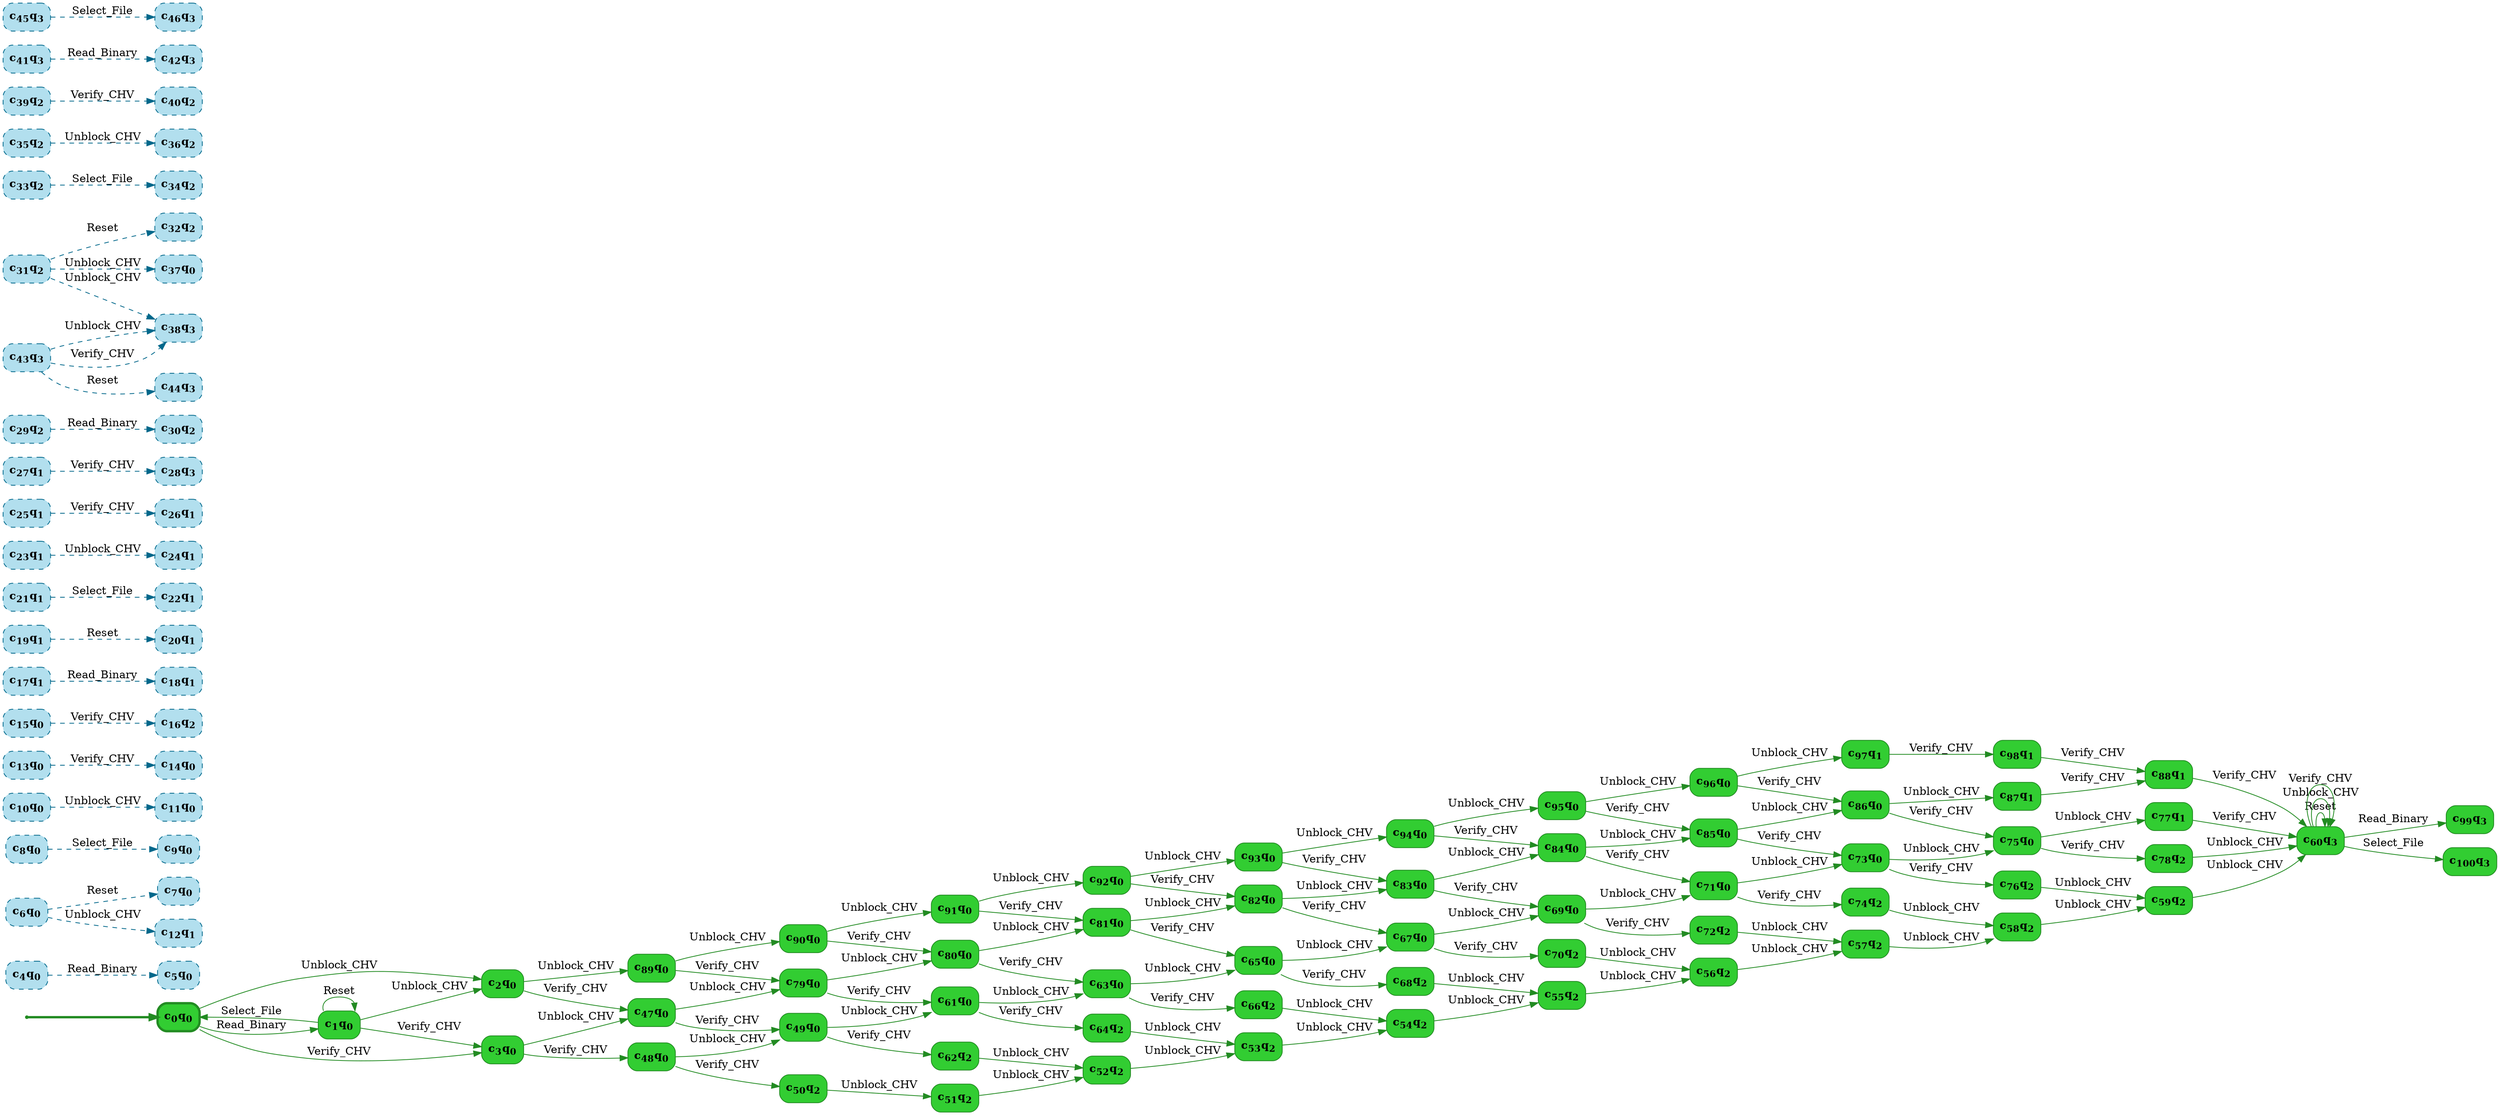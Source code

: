 digraph g {

	rankdir="LR"

	__invisible__[shape="point", color="forestgreen"]
	c0q0[label=<<b>c<sub>0</sub>q<sub>0</sub></b>>, shape="box", style="rounded, filled", fillcolor="limegreen", color="forestgreen", penwidth=3] // Initial
	c1q0[label=<<b>c<sub>1</sub>q<sub>0</sub></b>>, shape="box", style="rounded, filled", fillcolor="limegreen", color="forestgreen"]
	c2q0[label=<<b>c<sub>2</sub>q<sub>0</sub></b>>, shape="box", style="rounded, filled", fillcolor="limegreen", color="forestgreen"]
	c89q0[label=<<b>c<sub>89</sub>q<sub>0</sub></b>>, shape="box", style="rounded, filled", fillcolor="limegreen", color="forestgreen"]
	c90q0[label=<<b>c<sub>90</sub>q<sub>0</sub></b>>, shape="box", style="rounded, filled", fillcolor="limegreen", color="forestgreen"]
	c91q0[label=<<b>c<sub>91</sub>q<sub>0</sub></b>>, shape="box", style="rounded, filled", fillcolor="limegreen", color="forestgreen"]
	c92q0[label=<<b>c<sub>92</sub>q<sub>0</sub></b>>, shape="box", style="rounded, filled", fillcolor="limegreen", color="forestgreen"]
	c93q0[label=<<b>c<sub>93</sub>q<sub>0</sub></b>>, shape="box", style="rounded, filled", fillcolor="limegreen", color="forestgreen"]
	c94q0[label=<<b>c<sub>94</sub>q<sub>0</sub></b>>, shape="box", style="rounded, filled", fillcolor="limegreen", color="forestgreen"]
	c95q0[label=<<b>c<sub>95</sub>q<sub>0</sub></b>>, shape="box", style="rounded, filled", fillcolor="limegreen", color="forestgreen"]
	c96q0[label=<<b>c<sub>96</sub>q<sub>0</sub></b>>, shape="box", style="rounded, filled", fillcolor="limegreen", color="forestgreen"]
	c97q1[label=<<b>c<sub>97</sub>q<sub>1</sub></b>>, shape="box", style="rounded, filled", fillcolor="limegreen", color="forestgreen"]
	c98q1[label=<<b>c<sub>98</sub>q<sub>1</sub></b>>, shape="box", style="rounded, filled", fillcolor="limegreen", color="forestgreen"]
	c88q1[label=<<b>c<sub>88</sub>q<sub>1</sub></b>>, shape="box", style="rounded, filled", fillcolor="limegreen", color="forestgreen"]
	c60q3[label=<<b>c<sub>60</sub>q<sub>3</sub></b>>, shape="box", style="rounded, filled", fillcolor="limegreen", color="forestgreen"]
	c99q3[label=<<b>c<sub>99</sub>q<sub>3</sub></b>>, shape="box", style="rounded, filled", fillcolor="limegreen", color="forestgreen"]
	c100q3[label=<<b>c<sub>100</sub>q<sub>3</sub></b>>, shape="box", style="rounded, filled", fillcolor="limegreen", color="forestgreen"]
	c86q0[label=<<b>c<sub>86</sub>q<sub>0</sub></b>>, shape="box", style="rounded, filled", fillcolor="limegreen", color="forestgreen"]
	c87q1[label=<<b>c<sub>87</sub>q<sub>1</sub></b>>, shape="box", style="rounded, filled", fillcolor="limegreen", color="forestgreen"]
	c75q0[label=<<b>c<sub>75</sub>q<sub>0</sub></b>>, shape="box", style="rounded, filled", fillcolor="limegreen", color="forestgreen"]
	c77q1[label=<<b>c<sub>77</sub>q<sub>1</sub></b>>, shape="box", style="rounded, filled", fillcolor="limegreen", color="forestgreen"]
	c78q2[label=<<b>c<sub>78</sub>q<sub>2</sub></b>>, shape="box", style="rounded, filled", fillcolor="limegreen", color="forestgreen"]
	c85q0[label=<<b>c<sub>85</sub>q<sub>0</sub></b>>, shape="box", style="rounded, filled", fillcolor="limegreen", color="forestgreen"]
	c73q0[label=<<b>c<sub>73</sub>q<sub>0</sub></b>>, shape="box", style="rounded, filled", fillcolor="limegreen", color="forestgreen"]
	c76q2[label=<<b>c<sub>76</sub>q<sub>2</sub></b>>, shape="box", style="rounded, filled", fillcolor="limegreen", color="forestgreen"]
	c59q2[label=<<b>c<sub>59</sub>q<sub>2</sub></b>>, shape="box", style="rounded, filled", fillcolor="limegreen", color="forestgreen"]
	c84q0[label=<<b>c<sub>84</sub>q<sub>0</sub></b>>, shape="box", style="rounded, filled", fillcolor="limegreen", color="forestgreen"]
	c71q0[label=<<b>c<sub>71</sub>q<sub>0</sub></b>>, shape="box", style="rounded, filled", fillcolor="limegreen", color="forestgreen"]
	c74q2[label=<<b>c<sub>74</sub>q<sub>2</sub></b>>, shape="box", style="rounded, filled", fillcolor="limegreen", color="forestgreen"]
	c58q2[label=<<b>c<sub>58</sub>q<sub>2</sub></b>>, shape="box", style="rounded, filled", fillcolor="limegreen", color="forestgreen"]
	c83q0[label=<<b>c<sub>83</sub>q<sub>0</sub></b>>, shape="box", style="rounded, filled", fillcolor="limegreen", color="forestgreen"]
	c69q0[label=<<b>c<sub>69</sub>q<sub>0</sub></b>>, shape="box", style="rounded, filled", fillcolor="limegreen", color="forestgreen"]
	c72q2[label=<<b>c<sub>72</sub>q<sub>2</sub></b>>, shape="box", style="rounded, filled", fillcolor="limegreen", color="forestgreen"]
	c57q2[label=<<b>c<sub>57</sub>q<sub>2</sub></b>>, shape="box", style="rounded, filled", fillcolor="limegreen", color="forestgreen"]
	c82q0[label=<<b>c<sub>82</sub>q<sub>0</sub></b>>, shape="box", style="rounded, filled", fillcolor="limegreen", color="forestgreen"]
	c67q0[label=<<b>c<sub>67</sub>q<sub>0</sub></b>>, shape="box", style="rounded, filled", fillcolor="limegreen", color="forestgreen"]
	c70q2[label=<<b>c<sub>70</sub>q<sub>2</sub></b>>, shape="box", style="rounded, filled", fillcolor="limegreen", color="forestgreen"]
	c56q2[label=<<b>c<sub>56</sub>q<sub>2</sub></b>>, shape="box", style="rounded, filled", fillcolor="limegreen", color="forestgreen"]
	c81q0[label=<<b>c<sub>81</sub>q<sub>0</sub></b>>, shape="box", style="rounded, filled", fillcolor="limegreen", color="forestgreen"]
	c65q0[label=<<b>c<sub>65</sub>q<sub>0</sub></b>>, shape="box", style="rounded, filled", fillcolor="limegreen", color="forestgreen"]
	c68q2[label=<<b>c<sub>68</sub>q<sub>2</sub></b>>, shape="box", style="rounded, filled", fillcolor="limegreen", color="forestgreen"]
	c55q2[label=<<b>c<sub>55</sub>q<sub>2</sub></b>>, shape="box", style="rounded, filled", fillcolor="limegreen", color="forestgreen"]
	c80q0[label=<<b>c<sub>80</sub>q<sub>0</sub></b>>, shape="box", style="rounded, filled", fillcolor="limegreen", color="forestgreen"]
	c63q0[label=<<b>c<sub>63</sub>q<sub>0</sub></b>>, shape="box", style="rounded, filled", fillcolor="limegreen", color="forestgreen"]
	c66q2[label=<<b>c<sub>66</sub>q<sub>2</sub></b>>, shape="box", style="rounded, filled", fillcolor="limegreen", color="forestgreen"]
	c54q2[label=<<b>c<sub>54</sub>q<sub>2</sub></b>>, shape="box", style="rounded, filled", fillcolor="limegreen", color="forestgreen"]
	c79q0[label=<<b>c<sub>79</sub>q<sub>0</sub></b>>, shape="box", style="rounded, filled", fillcolor="limegreen", color="forestgreen"]
	c61q0[label=<<b>c<sub>61</sub>q<sub>0</sub></b>>, shape="box", style="rounded, filled", fillcolor="limegreen", color="forestgreen"]
	c64q2[label=<<b>c<sub>64</sub>q<sub>2</sub></b>>, shape="box", style="rounded, filled", fillcolor="limegreen", color="forestgreen"]
	c53q2[label=<<b>c<sub>53</sub>q<sub>2</sub></b>>, shape="box", style="rounded, filled", fillcolor="limegreen", color="forestgreen"]
	c47q0[label=<<b>c<sub>47</sub>q<sub>0</sub></b>>, shape="box", style="rounded, filled", fillcolor="limegreen", color="forestgreen"]
	c49q0[label=<<b>c<sub>49</sub>q<sub>0</sub></b>>, shape="box", style="rounded, filled", fillcolor="limegreen", color="forestgreen"]
	c62q2[label=<<b>c<sub>62</sub>q<sub>2</sub></b>>, shape="box", style="rounded, filled", fillcolor="limegreen", color="forestgreen"]
	c52q2[label=<<b>c<sub>52</sub>q<sub>2</sub></b>>, shape="box", style="rounded, filled", fillcolor="limegreen", color="forestgreen"]
	c3q0[label=<<b>c<sub>3</sub>q<sub>0</sub></b>>, shape="box", style="rounded, filled", fillcolor="limegreen", color="forestgreen"]
	c48q0[label=<<b>c<sub>48</sub>q<sub>0</sub></b>>, shape="box", style="rounded, filled", fillcolor="limegreen", color="forestgreen"]
	c50q2[label=<<b>c<sub>50</sub>q<sub>2</sub></b>>, shape="box", style="rounded, filled", fillcolor="limegreen", color="forestgreen"]
	c51q2[label=<<b>c<sub>51</sub>q<sub>2</sub></b>>, shape="box", style="rounded, filled", fillcolor="limegreen", color="forestgreen"]
	c4q0[label=<<b>c<sub>4</sub>q<sub>0</sub></b>>, shape="box", style="rounded, filled, dashed", fillcolor="lightblue2", color="deepskyblue4"]
	c5q0[label=<<b>c<sub>5</sub>q<sub>0</sub></b>>, shape="box", style="rounded, filled, dashed", fillcolor="lightblue2", color="deepskyblue4"]
	c6q0[label=<<b>c<sub>6</sub>q<sub>0</sub></b>>, shape="box", style="rounded, filled, dashed", fillcolor="lightblue2", color="deepskyblue4"]
	c7q0[label=<<b>c<sub>7</sub>q<sub>0</sub></b>>, shape="box", style="rounded, filled, dashed", fillcolor="lightblue2", color="deepskyblue4"]
	c8q0[label=<<b>c<sub>8</sub>q<sub>0</sub></b>>, shape="box", style="rounded, filled, dashed", fillcolor="lightblue2", color="deepskyblue4"]
	c9q0[label=<<b>c<sub>9</sub>q<sub>0</sub></b>>, shape="box", style="rounded, filled, dashed", fillcolor="lightblue2", color="deepskyblue4"]
	c10q0[label=<<b>c<sub>10</sub>q<sub>0</sub></b>>, shape="box", style="rounded, filled, dashed", fillcolor="lightblue2", color="deepskyblue4"]
	c11q0[label=<<b>c<sub>11</sub>q<sub>0</sub></b>>, shape="box", style="rounded, filled, dashed", fillcolor="lightblue2", color="deepskyblue4"]
	c12q1[label=<<b>c<sub>12</sub>q<sub>1</sub></b>>, shape="box", style="rounded, filled, dashed", fillcolor="lightblue2", color="deepskyblue4"]
	c13q0[label=<<b>c<sub>13</sub>q<sub>0</sub></b>>, shape="box", style="rounded, filled, dashed", fillcolor="lightblue2", color="deepskyblue4"]
	c14q0[label=<<b>c<sub>14</sub>q<sub>0</sub></b>>, shape="box", style="rounded, filled, dashed", fillcolor="lightblue2", color="deepskyblue4"]
	c15q0[label=<<b>c<sub>15</sub>q<sub>0</sub></b>>, shape="box", style="rounded, filled, dashed", fillcolor="lightblue2", color="deepskyblue4"]
	c16q2[label=<<b>c<sub>16</sub>q<sub>2</sub></b>>, shape="box", style="rounded, filled, dashed", fillcolor="lightblue2", color="deepskyblue4"]
	c17q1[label=<<b>c<sub>17</sub>q<sub>1</sub></b>>, shape="box", style="rounded, filled, dashed", fillcolor="lightblue2", color="deepskyblue4"]
	c18q1[label=<<b>c<sub>18</sub>q<sub>1</sub></b>>, shape="box", style="rounded, filled, dashed", fillcolor="lightblue2", color="deepskyblue4"]
	c19q1[label=<<b>c<sub>19</sub>q<sub>1</sub></b>>, shape="box", style="rounded, filled, dashed", fillcolor="lightblue2", color="deepskyblue4"]
	c20q1[label=<<b>c<sub>20</sub>q<sub>1</sub></b>>, shape="box", style="rounded, filled, dashed", fillcolor="lightblue2", color="deepskyblue4"]
	c21q1[label=<<b>c<sub>21</sub>q<sub>1</sub></b>>, shape="box", style="rounded, filled, dashed", fillcolor="lightblue2", color="deepskyblue4"]
	c22q1[label=<<b>c<sub>22</sub>q<sub>1</sub></b>>, shape="box", style="rounded, filled, dashed", fillcolor="lightblue2", color="deepskyblue4"]
	c23q1[label=<<b>c<sub>23</sub>q<sub>1</sub></b>>, shape="box", style="rounded, filled, dashed", fillcolor="lightblue2", color="deepskyblue4"]
	c24q1[label=<<b>c<sub>24</sub>q<sub>1</sub></b>>, shape="box", style="rounded, filled, dashed", fillcolor="lightblue2", color="deepskyblue4"]
	c25q1[label=<<b>c<sub>25</sub>q<sub>1</sub></b>>, shape="box", style="rounded, filled, dashed", fillcolor="lightblue2", color="deepskyblue4"]
	c26q1[label=<<b>c<sub>26</sub>q<sub>1</sub></b>>, shape="box", style="rounded, filled, dashed", fillcolor="lightblue2", color="deepskyblue4"]
	c27q1[label=<<b>c<sub>27</sub>q<sub>1</sub></b>>, shape="box", style="rounded, filled, dashed", fillcolor="lightblue2", color="deepskyblue4"]
	c28q3[label=<<b>c<sub>28</sub>q<sub>3</sub></b>>, shape="box", style="rounded, filled, dashed", fillcolor="lightblue2", color="deepskyblue4"]
	c29q2[label=<<b>c<sub>29</sub>q<sub>2</sub></b>>, shape="box", style="rounded, filled, dashed", fillcolor="lightblue2", color="deepskyblue4"]
	c30q2[label=<<b>c<sub>30</sub>q<sub>2</sub></b>>, shape="box", style="rounded, filled, dashed", fillcolor="lightblue2", color="deepskyblue4"]
	c31q2[label=<<b>c<sub>31</sub>q<sub>2</sub></b>>, shape="box", style="rounded, filled, dashed", fillcolor="lightblue2", color="deepskyblue4"]
	c32q2[label=<<b>c<sub>32</sub>q<sub>2</sub></b>>, shape="box", style="rounded, filled, dashed", fillcolor="lightblue2", color="deepskyblue4"]
	c33q2[label=<<b>c<sub>33</sub>q<sub>2</sub></b>>, shape="box", style="rounded, filled, dashed", fillcolor="lightblue2", color="deepskyblue4"]
	c34q2[label=<<b>c<sub>34</sub>q<sub>2</sub></b>>, shape="box", style="rounded, filled, dashed", fillcolor="lightblue2", color="deepskyblue4"]
	c35q2[label=<<b>c<sub>35</sub>q<sub>2</sub></b>>, shape="box", style="rounded, filled, dashed", fillcolor="lightblue2", color="deepskyblue4"]
	c36q2[label=<<b>c<sub>36</sub>q<sub>2</sub></b>>, shape="box", style="rounded, filled, dashed", fillcolor="lightblue2", color="deepskyblue4"]
	c37q0[label=<<b>c<sub>37</sub>q<sub>0</sub></b>>, shape="box", style="rounded, filled, dashed", fillcolor="lightblue2", color="deepskyblue4"]
	c38q3[label=<<b>c<sub>38</sub>q<sub>3</sub></b>>, shape="box", style="rounded, filled, dashed", fillcolor="lightblue2", color="deepskyblue4"]
	c39q2[label=<<b>c<sub>39</sub>q<sub>2</sub></b>>, shape="box", style="rounded, filled, dashed", fillcolor="lightblue2", color="deepskyblue4"]
	c40q2[label=<<b>c<sub>40</sub>q<sub>2</sub></b>>, shape="box", style="rounded, filled, dashed", fillcolor="lightblue2", color="deepskyblue4"]
	c41q3[label=<<b>c<sub>41</sub>q<sub>3</sub></b>>, shape="box", style="rounded, filled, dashed", fillcolor="lightblue2", color="deepskyblue4"]
	c42q3[label=<<b>c<sub>42</sub>q<sub>3</sub></b>>, shape="box", style="rounded, filled, dashed", fillcolor="lightblue2", color="deepskyblue4"]
	c43q3[label=<<b>c<sub>43</sub>q<sub>3</sub></b>>, shape="box", style="rounded, filled, dashed", fillcolor="lightblue2", color="deepskyblue4"]
	c44q3[label=<<b>c<sub>44</sub>q<sub>3</sub></b>>, shape="box", style="rounded, filled, dashed", fillcolor="lightblue2", color="deepskyblue4"]
	c45q3[label=<<b>c<sub>45</sub>q<sub>3</sub></b>>, shape="box", style="rounded, filled, dashed", fillcolor="lightblue2", color="deepskyblue4"]
	c46q3[label=<<b>c<sub>46</sub>q<sub>3</sub></b>>, shape="box", style="rounded, filled, dashed", fillcolor="lightblue2", color="deepskyblue4"]

	__invisible__ -> c0q0[penwidth=3, color="forestgreen"]
	c0q0 -> c1q0[label=<Read_Binary>, color="forestgreen"]
	c1q0 -> c1q0[label=<Reset>, color="forestgreen"]
	c1q0 -> c0q0[label=<Select_File>, color="forestgreen"]
	c1q0 -> c2q0[label=<Unblock_CHV>, color="forestgreen"]
	c2q0 -> c89q0[label=<Unblock_CHV>, color="forestgreen"]
	c89q0 -> c90q0[label=<Unblock_CHV>, color="forestgreen"]
	c90q0 -> c91q0[label=<Unblock_CHV>, color="forestgreen"]
	c91q0 -> c92q0[label=<Unblock_CHV>, color="forestgreen"]
	c92q0 -> c93q0[label=<Unblock_CHV>, color="forestgreen"]
	c93q0 -> c94q0[label=<Unblock_CHV>, color="forestgreen"]
	c94q0 -> c95q0[label=<Unblock_CHV>, color="forestgreen"]
	c95q0 -> c96q0[label=<Unblock_CHV>, color="forestgreen"]
	c96q0 -> c97q1[label=<Unblock_CHV>, color="forestgreen"]
	c97q1 -> c98q1[label=<Verify_CHV>, color="forestgreen"]
	c98q1 -> c88q1[label=<Verify_CHV>, color="forestgreen"]
	c88q1 -> c60q3[label=<Verify_CHV>, color="forestgreen"]
	c60q3 -> c99q3[label=<Read_Binary>, color="forestgreen"]
	c60q3 -> c60q3[label=<Reset>, color="forestgreen"]
	c60q3 -> c100q3[label=<Select_File>, color="forestgreen"]
	c60q3 -> c60q3[label=<Unblock_CHV>, color="forestgreen"]
	c60q3 -> c60q3[label=<Verify_CHV>, color="forestgreen"]
	c96q0 -> c86q0[label=<Verify_CHV>, color="forestgreen"]
	c86q0 -> c87q1[label=<Unblock_CHV>, color="forestgreen"]
	c87q1 -> c88q1[label=<Verify_CHV>, color="forestgreen"]
	c86q0 -> c75q0[label=<Verify_CHV>, color="forestgreen"]
	c75q0 -> c77q1[label=<Unblock_CHV>, color="forestgreen"]
	c77q1 -> c60q3[label=<Verify_CHV>, color="forestgreen"]
	c75q0 -> c78q2[label=<Verify_CHV>, color="forestgreen"]
	c78q2 -> c60q3[label=<Unblock_CHV>, color="forestgreen"]
	c95q0 -> c85q0[label=<Verify_CHV>, color="forestgreen"]
	c85q0 -> c86q0[label=<Unblock_CHV>, color="forestgreen"]
	c85q0 -> c73q0[label=<Verify_CHV>, color="forestgreen"]
	c73q0 -> c75q0[label=<Unblock_CHV>, color="forestgreen"]
	c73q0 -> c76q2[label=<Verify_CHV>, color="forestgreen"]
	c76q2 -> c59q2[label=<Unblock_CHV>, color="forestgreen"]
	c59q2 -> c60q3[label=<Unblock_CHV>, color="forestgreen"]
	c94q0 -> c84q0[label=<Verify_CHV>, color="forestgreen"]
	c84q0 -> c85q0[label=<Unblock_CHV>, color="forestgreen"]
	c84q0 -> c71q0[label=<Verify_CHV>, color="forestgreen"]
	c71q0 -> c73q0[label=<Unblock_CHV>, color="forestgreen"]
	c71q0 -> c74q2[label=<Verify_CHV>, color="forestgreen"]
	c74q2 -> c58q2[label=<Unblock_CHV>, color="forestgreen"]
	c58q2 -> c59q2[label=<Unblock_CHV>, color="forestgreen"]
	c93q0 -> c83q0[label=<Verify_CHV>, color="forestgreen"]
	c83q0 -> c84q0[label=<Unblock_CHV>, color="forestgreen"]
	c83q0 -> c69q0[label=<Verify_CHV>, color="forestgreen"]
	c69q0 -> c71q0[label=<Unblock_CHV>, color="forestgreen"]
	c69q0 -> c72q2[label=<Verify_CHV>, color="forestgreen"]
	c72q2 -> c57q2[label=<Unblock_CHV>, color="forestgreen"]
	c57q2 -> c58q2[label=<Unblock_CHV>, color="forestgreen"]
	c92q0 -> c82q0[label=<Verify_CHV>, color="forestgreen"]
	c82q0 -> c83q0[label=<Unblock_CHV>, color="forestgreen"]
	c82q0 -> c67q0[label=<Verify_CHV>, color="forestgreen"]
	c67q0 -> c69q0[label=<Unblock_CHV>, color="forestgreen"]
	c67q0 -> c70q2[label=<Verify_CHV>, color="forestgreen"]
	c70q2 -> c56q2[label=<Unblock_CHV>, color="forestgreen"]
	c56q2 -> c57q2[label=<Unblock_CHV>, color="forestgreen"]
	c91q0 -> c81q0[label=<Verify_CHV>, color="forestgreen"]
	c81q0 -> c82q0[label=<Unblock_CHV>, color="forestgreen"]
	c81q0 -> c65q0[label=<Verify_CHV>, color="forestgreen"]
	c65q0 -> c67q0[label=<Unblock_CHV>, color="forestgreen"]
	c65q0 -> c68q2[label=<Verify_CHV>, color="forestgreen"]
	c68q2 -> c55q2[label=<Unblock_CHV>, color="forestgreen"]
	c55q2 -> c56q2[label=<Unblock_CHV>, color="forestgreen"]
	c90q0 -> c80q0[label=<Verify_CHV>, color="forestgreen"]
	c80q0 -> c81q0[label=<Unblock_CHV>, color="forestgreen"]
	c80q0 -> c63q0[label=<Verify_CHV>, color="forestgreen"]
	c63q0 -> c65q0[label=<Unblock_CHV>, color="forestgreen"]
	c63q0 -> c66q2[label=<Verify_CHV>, color="forestgreen"]
	c66q2 -> c54q2[label=<Unblock_CHV>, color="forestgreen"]
	c54q2 -> c55q2[label=<Unblock_CHV>, color="forestgreen"]
	c89q0 -> c79q0[label=<Verify_CHV>, color="forestgreen"]
	c79q0 -> c80q0[label=<Unblock_CHV>, color="forestgreen"]
	c79q0 -> c61q0[label=<Verify_CHV>, color="forestgreen"]
	c61q0 -> c63q0[label=<Unblock_CHV>, color="forestgreen"]
	c61q0 -> c64q2[label=<Verify_CHV>, color="forestgreen"]
	c64q2 -> c53q2[label=<Unblock_CHV>, color="forestgreen"]
	c53q2 -> c54q2[label=<Unblock_CHV>, color="forestgreen"]
	c2q0 -> c47q0[label=<Verify_CHV>, color="forestgreen"]
	c47q0 -> c79q0[label=<Unblock_CHV>, color="forestgreen"]
	c47q0 -> c49q0[label=<Verify_CHV>, color="forestgreen"]
	c49q0 -> c61q0[label=<Unblock_CHV>, color="forestgreen"]
	c49q0 -> c62q2[label=<Verify_CHV>, color="forestgreen"]
	c62q2 -> c52q2[label=<Unblock_CHV>, color="forestgreen"]
	c52q2 -> c53q2[label=<Unblock_CHV>, color="forestgreen"]
	c1q0 -> c3q0[label=<Verify_CHV>, color="forestgreen"]
	c3q0 -> c47q0[label=<Unblock_CHV>, color="forestgreen"]
	c3q0 -> c48q0[label=<Verify_CHV>, color="forestgreen"]
	c48q0 -> c49q0[label=<Unblock_CHV>, color="forestgreen"]
	c48q0 -> c50q2[label=<Verify_CHV>, color="forestgreen"]
	c50q2 -> c51q2[label=<Unblock_CHV>, color="forestgreen"]
	c51q2 -> c52q2[label=<Unblock_CHV>, color="forestgreen"]
	c0q0 -> c3q0[label=<Verify_CHV>, color="forestgreen"]
	c0q0 -> c2q0[label=<Unblock_CHV>, color="forestgreen"]
	c4q0 -> c5q0[label=<Read_Binary>, color="deepskyblue4", style="dashed"]
	c6q0 -> c7q0[label=<Reset>, color="deepskyblue4", style="dashed"]
	c8q0 -> c9q0[label=<Select_File>, color="deepskyblue4", style="dashed"]
	c10q0 -> c11q0[label=<Unblock_CHV>, color="deepskyblue4", style="dashed"]
	c6q0 -> c12q1[label=<Unblock_CHV>, color="deepskyblue4", style="dashed"]
	c13q0 -> c14q0[label=<Verify_CHV>, color="deepskyblue4", style="dashed"]
	c15q0 -> c16q2[label=<Verify_CHV>, color="deepskyblue4", style="dashed"]
	c17q1 -> c18q1[label=<Read_Binary>, color="deepskyblue4", style="dashed"]
	c19q1 -> c20q1[label=<Reset>, color="deepskyblue4", style="dashed"]
	c21q1 -> c22q1[label=<Select_File>, color="deepskyblue4", style="dashed"]
	c23q1 -> c24q1[label=<Unblock_CHV>, color="deepskyblue4", style="dashed"]
	c25q1 -> c26q1[label=<Verify_CHV>, color="deepskyblue4", style="dashed"]
	c27q1 -> c28q3[label=<Verify_CHV>, color="deepskyblue4", style="dashed"]
	c29q2 -> c30q2[label=<Read_Binary>, color="deepskyblue4", style="dashed"]
	c31q2 -> c32q2[label=<Reset>, color="deepskyblue4", style="dashed"]
	c33q2 -> c34q2[label=<Select_File>, color="deepskyblue4", style="dashed"]
	c35q2 -> c36q2[label=<Unblock_CHV>, color="deepskyblue4", style="dashed"]
	c31q2 -> c37q0[label=<Unblock_CHV>, color="deepskyblue4", style="dashed"]
	c31q2 -> c38q3[label=<Unblock_CHV>, color="deepskyblue4", style="dashed"]
	c39q2 -> c40q2[label=<Verify_CHV>, color="deepskyblue4", style="dashed"]
	c41q3 -> c42q3[label=<Read_Binary>, color="deepskyblue4", style="dashed"]
	c43q3 -> c44q3[label=<Reset>, color="deepskyblue4", style="dashed"]
	c45q3 -> c46q3[label=<Select_File>, color="deepskyblue4", style="dashed"]
	c43q3 -> c38q3[label=<Unblock_CHV>, color="deepskyblue4", style="dashed"]
	c43q3 -> c38q3[label=<Verify_CHV>, color="deepskyblue4", style="dashed"]

}
